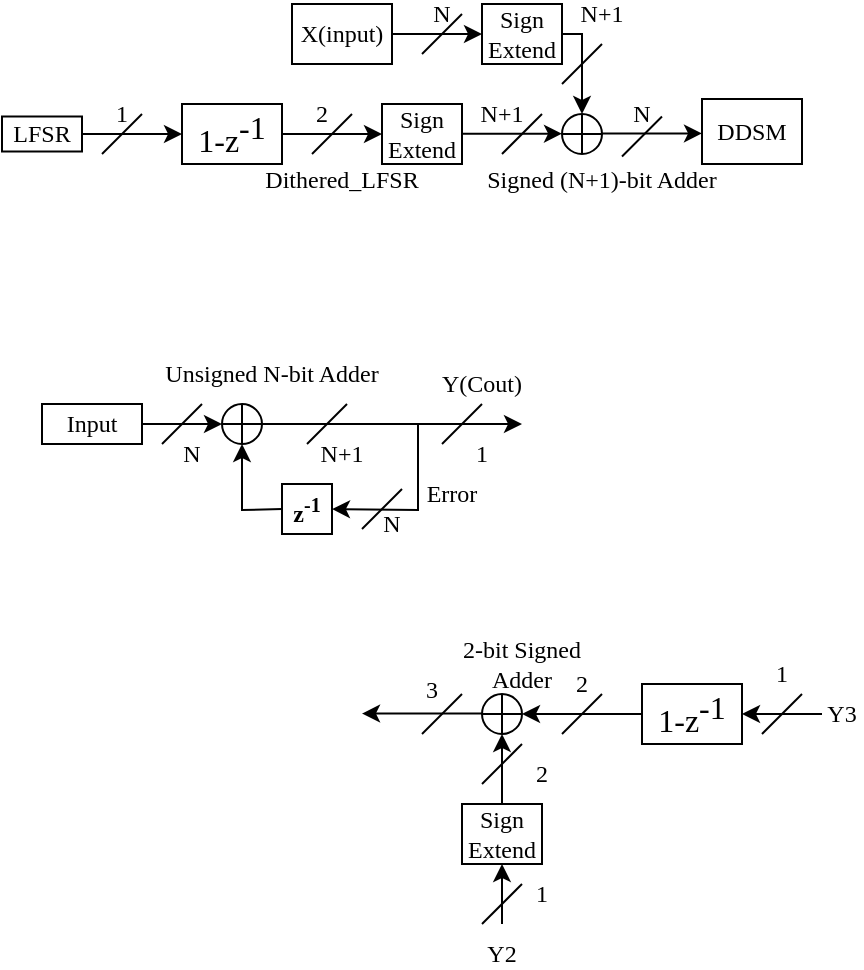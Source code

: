 <mxfile version="24.8.4">
  <diagram name="Page-1" id="TlybpZzslaQXDVMsCImC">
    <mxGraphModel dx="410" dy="226" grid="1" gridSize="10" guides="1" tooltips="1" connect="1" arrows="1" fold="1" page="1" pageScale="1" pageWidth="850" pageHeight="1100" math="0" shadow="0">
      <root>
        <mxCell id="0" />
        <mxCell id="1" parent="0" />
        <mxCell id="6veqzkO-U2l6y4iQRFbG-1" value="&lt;span style=&quot;font-family: &amp;quot;Cambria Math&amp;quot;; font-size: 16px;&quot;&gt;1-z&lt;sup style=&quot;font-size: 16px;&quot;&gt;-1&lt;/sup&gt;&lt;/span&gt;" style="rounded=0;whiteSpace=wrap;html=1;fontSize=16;fontStyle=0" parent="1" vertex="1">
          <mxGeometry x="320" y="200" width="50" height="30" as="geometry" />
        </mxCell>
        <mxCell id="6veqzkO-U2l6y4iQRFbG-2" value="" style="endArrow=classic;html=1;rounded=0;entryX=0;entryY=0.5;entryDx=0;entryDy=0;" parent="1" target="6veqzkO-U2l6y4iQRFbG-1" edge="1">
          <mxGeometry width="50" height="50" relative="1" as="geometry">
            <mxPoint x="270" y="215" as="sourcePoint" />
            <mxPoint x="380" y="240" as="targetPoint" />
          </mxGeometry>
        </mxCell>
        <mxCell id="6veqzkO-U2l6y4iQRFbG-3" value="" style="endArrow=none;html=1;rounded=0;" parent="1" edge="1">
          <mxGeometry width="50" height="50" relative="1" as="geometry">
            <mxPoint x="280" y="225" as="sourcePoint" />
            <mxPoint x="300" y="205" as="targetPoint" />
          </mxGeometry>
        </mxCell>
        <mxCell id="6veqzkO-U2l6y4iQRFbG-4" value="" style="endArrow=classic;html=1;rounded=0;exitX=1;exitY=0.5;exitDx=0;exitDy=0;" parent="1" source="6veqzkO-U2l6y4iQRFbG-1" edge="1">
          <mxGeometry width="50" height="50" relative="1" as="geometry">
            <mxPoint x="330" y="290" as="sourcePoint" />
            <mxPoint x="420" y="215" as="targetPoint" />
          </mxGeometry>
        </mxCell>
        <mxCell id="6veqzkO-U2l6y4iQRFbG-5" value="" style="endArrow=none;html=1;rounded=0;" parent="1" edge="1">
          <mxGeometry width="50" height="50" relative="1" as="geometry">
            <mxPoint x="385" y="225" as="sourcePoint" />
            <mxPoint x="405" y="205" as="targetPoint" />
          </mxGeometry>
        </mxCell>
        <mxCell id="6veqzkO-U2l6y4iQRFbG-7" value="&lt;font face=&quot;palatino&quot;&gt;1&lt;/font&gt;" style="text;strokeColor=none;align=center;fillColor=none;html=1;verticalAlign=middle;whiteSpace=wrap;rounded=0;" parent="1" vertex="1">
          <mxGeometry x="280" y="200" width="20" height="10" as="geometry" />
        </mxCell>
        <mxCell id="6veqzkO-U2l6y4iQRFbG-8" value="&lt;font face=&quot;palatino&quot;&gt;2&lt;/font&gt;" style="text;strokeColor=none;align=center;fillColor=none;html=1;verticalAlign=middle;whiteSpace=wrap;rounded=0;" parent="1" vertex="1">
          <mxGeometry x="380" y="200" width="20" height="10" as="geometry" />
        </mxCell>
        <mxCell id="6veqzkO-U2l6y4iQRFbG-9" value="&lt;font face=&quot;palatino&quot;&gt;Dithered_LFSR&lt;/font&gt;" style="text;strokeColor=none;align=center;fillColor=none;html=1;verticalAlign=middle;whiteSpace=wrap;rounded=0;" parent="1" vertex="1">
          <mxGeometry x="370" y="222.5" width="60" height="30" as="geometry" />
        </mxCell>
        <mxCell id="6veqzkO-U2l6y4iQRFbG-11" value="&lt;font face=&quot;palatino&quot;&gt;Sign Extend&lt;/font&gt;" style="rounded=0;whiteSpace=wrap;html=1;" parent="1" vertex="1">
          <mxGeometry x="420" y="200" width="40" height="30" as="geometry" />
        </mxCell>
        <mxCell id="6veqzkO-U2l6y4iQRFbG-12" value="" style="endArrow=classic;html=1;rounded=0;exitX=1;exitY=0.5;exitDx=0;exitDy=0;" parent="1" edge="1">
          <mxGeometry width="50" height="50" relative="1" as="geometry">
            <mxPoint x="460" y="214.82" as="sourcePoint" />
            <mxPoint x="510" y="214.82" as="targetPoint" />
          </mxGeometry>
        </mxCell>
        <mxCell id="6veqzkO-U2l6y4iQRFbG-13" value="" style="verticalLabelPosition=bottom;verticalAlign=top;html=1;shape=mxgraph.flowchart.summing_function;" parent="1" vertex="1">
          <mxGeometry x="510" y="205" width="20" height="20" as="geometry" />
        </mxCell>
        <mxCell id="6veqzkO-U2l6y4iQRFbG-14" value="&lt;font face=&quot;palatino&quot;&gt;LFSR&lt;/font&gt;" style="rounded=0;whiteSpace=wrap;html=1;" parent="1" vertex="1">
          <mxGeometry x="230" y="206.25" width="40" height="17.5" as="geometry" />
        </mxCell>
        <mxCell id="6veqzkO-U2l6y4iQRFbG-15" value="&lt;font face=&quot;palatino&quot;&gt;X(input)&lt;/font&gt;" style="rounded=0;whiteSpace=wrap;html=1;" parent="1" vertex="1">
          <mxGeometry x="375" y="150" width="50" height="30" as="geometry" />
        </mxCell>
        <mxCell id="6veqzkO-U2l6y4iQRFbG-18" value="" style="endArrow=none;html=1;rounded=0;" parent="1" edge="1">
          <mxGeometry width="50" height="50" relative="1" as="geometry">
            <mxPoint x="480" y="225" as="sourcePoint" />
            <mxPoint x="500" y="205" as="targetPoint" />
          </mxGeometry>
        </mxCell>
        <mxCell id="6veqzkO-U2l6y4iQRFbG-19" value="" style="endArrow=none;html=1;rounded=0;" parent="1" edge="1">
          <mxGeometry width="50" height="50" relative="1" as="geometry">
            <mxPoint x="440" y="175" as="sourcePoint" />
            <mxPoint x="460" y="155" as="targetPoint" />
          </mxGeometry>
        </mxCell>
        <mxCell id="6veqzkO-U2l6y4iQRFbG-20" value="&lt;font face=&quot;palatino&quot;&gt;N+1&lt;/font&gt;" style="text;strokeColor=none;align=center;fillColor=none;html=1;verticalAlign=middle;whiteSpace=wrap;rounded=0;" parent="1" vertex="1">
          <mxGeometry x="470" y="200" width="20" height="10" as="geometry" />
        </mxCell>
        <mxCell id="6veqzkO-U2l6y4iQRFbG-21" value="&lt;font face=&quot;palatino&quot;&gt;N&lt;/font&gt;" style="text;strokeColor=none;align=center;fillColor=none;html=1;verticalAlign=middle;whiteSpace=wrap;rounded=0;" parent="1" vertex="1">
          <mxGeometry x="440" y="150" width="20" height="10" as="geometry" />
        </mxCell>
        <mxCell id="6veqzkO-U2l6y4iQRFbG-23" value="&lt;font face=&quot;palatino&quot;&gt;Signed (N+1)-bit Adder&lt;/font&gt;" style="text;strokeColor=none;align=center;fillColor=none;html=1;verticalAlign=middle;whiteSpace=wrap;rounded=0;" parent="1" vertex="1">
          <mxGeometry x="470" y="222.5" width="120" height="30" as="geometry" />
        </mxCell>
        <mxCell id="6veqzkO-U2l6y4iQRFbG-25" value="&lt;font face=&quot;palatino&quot;&gt;N&lt;/font&gt;" style="text;strokeColor=none;align=center;fillColor=none;html=1;verticalAlign=middle;whiteSpace=wrap;rounded=0;" parent="1" vertex="1">
          <mxGeometry x="540" y="200" width="20" height="10" as="geometry" />
        </mxCell>
        <mxCell id="6veqzkO-U2l6y4iQRFbG-26" value="" style="endArrow=classic;html=1;rounded=0;exitX=1;exitY=0.5;exitDx=0;exitDy=0;" parent="1" edge="1">
          <mxGeometry width="50" height="50" relative="1" as="geometry">
            <mxPoint x="530" y="214.71" as="sourcePoint" />
            <mxPoint x="580" y="214.71" as="targetPoint" />
          </mxGeometry>
        </mxCell>
        <mxCell id="6veqzkO-U2l6y4iQRFbG-27" value="" style="endArrow=none;html=1;rounded=0;" parent="1" edge="1">
          <mxGeometry width="50" height="50" relative="1" as="geometry">
            <mxPoint x="540" y="226.25" as="sourcePoint" />
            <mxPoint x="560" y="206.25" as="targetPoint" />
          </mxGeometry>
        </mxCell>
        <mxCell id="6veqzkO-U2l6y4iQRFbG-30" value="&lt;font face=&quot;palatino&quot;&gt;DDSM&lt;/font&gt;" style="rounded=0;whiteSpace=wrap;html=1;" parent="1" vertex="1">
          <mxGeometry x="580" y="197.5" width="50" height="32.5" as="geometry" />
        </mxCell>
        <mxCell id="S21yW_5OvG6vhrkAPv5P-1" value="&lt;font face=&quot;palatino&quot;&gt;Sign Extend&lt;/font&gt;" style="rounded=0;whiteSpace=wrap;html=1;" vertex="1" parent="1">
          <mxGeometry x="470" y="150" width="40" height="30" as="geometry" />
        </mxCell>
        <mxCell id="S21yW_5OvG6vhrkAPv5P-4" style="edgeStyle=orthogonalEdgeStyle;rounded=0;orthogonalLoop=1;jettySize=auto;html=1;entryX=0.5;entryY=0;entryDx=0;entryDy=0;entryPerimeter=0;exitX=1;exitY=0.5;exitDx=0;exitDy=0;" edge="1" parent="1" source="S21yW_5OvG6vhrkAPv5P-1" target="6veqzkO-U2l6y4iQRFbG-13">
          <mxGeometry relative="1" as="geometry">
            <mxPoint x="510" y="160" as="sourcePoint" />
            <mxPoint x="540" y="185" as="targetPoint" />
            <Array as="points">
              <mxPoint x="520" y="165" />
            </Array>
          </mxGeometry>
        </mxCell>
        <mxCell id="S21yW_5OvG6vhrkAPv5P-5" value="" style="endArrow=classic;html=1;rounded=0;exitX=1;exitY=0.5;exitDx=0;exitDy=0;entryX=0;entryY=0.5;entryDx=0;entryDy=0;" edge="1" parent="1" source="6veqzkO-U2l6y4iQRFbG-15" target="S21yW_5OvG6vhrkAPv5P-1">
          <mxGeometry width="50" height="50" relative="1" as="geometry">
            <mxPoint x="440" y="200" as="sourcePoint" />
            <mxPoint x="490" y="150" as="targetPoint" />
          </mxGeometry>
        </mxCell>
        <mxCell id="S21yW_5OvG6vhrkAPv5P-6" value="" style="endArrow=none;html=1;rounded=0;" edge="1" parent="1">
          <mxGeometry width="50" height="50" relative="1" as="geometry">
            <mxPoint x="510" y="190" as="sourcePoint" />
            <mxPoint x="530" y="170" as="targetPoint" />
          </mxGeometry>
        </mxCell>
        <mxCell id="S21yW_5OvG6vhrkAPv5P-7" value="&lt;font face=&quot;palatino&quot;&gt;N+1&lt;/font&gt;" style="text;strokeColor=none;align=center;fillColor=none;html=1;verticalAlign=middle;whiteSpace=wrap;rounded=0;" vertex="1" parent="1">
          <mxGeometry x="520" y="150" width="20" height="10" as="geometry" />
        </mxCell>
        <mxCell id="S21yW_5OvG6vhrkAPv5P-8" value="&lt;span style=&quot;font-family: &amp;quot;Cambria Math&amp;quot;; font-weight: bold;&quot;&gt;z&lt;sup&gt;-1&lt;/sup&gt;&lt;/span&gt;" style="whiteSpace=wrap;html=1;aspect=fixed;" vertex="1" parent="1">
          <mxGeometry x="370" y="390" width="25" height="25" as="geometry" />
        </mxCell>
        <mxCell id="S21yW_5OvG6vhrkAPv5P-9" value="" style="verticalLabelPosition=bottom;verticalAlign=top;html=1;shape=mxgraph.flowchart.summing_function;" vertex="1" parent="1">
          <mxGeometry x="340" y="350" width="20" height="20" as="geometry" />
        </mxCell>
        <mxCell id="S21yW_5OvG6vhrkAPv5P-12" value="" style="endArrow=classic;html=1;rounded=0;entryX=0;entryY=0.5;entryDx=0;entryDy=0;entryPerimeter=0;" edge="1" parent="1" target="S21yW_5OvG6vhrkAPv5P-9">
          <mxGeometry width="50" height="50" relative="1" as="geometry">
            <mxPoint x="300" y="360" as="sourcePoint" />
            <mxPoint x="440" y="390" as="targetPoint" />
          </mxGeometry>
        </mxCell>
        <mxCell id="S21yW_5OvG6vhrkAPv5P-13" value="" style="endArrow=classic;html=1;rounded=0;exitX=1;exitY=0.5;exitDx=0;exitDy=0;exitPerimeter=0;" edge="1" parent="1" source="S21yW_5OvG6vhrkAPv5P-9">
          <mxGeometry width="50" height="50" relative="1" as="geometry">
            <mxPoint x="390" y="400" as="sourcePoint" />
            <mxPoint x="490" y="360" as="targetPoint" />
          </mxGeometry>
        </mxCell>
        <mxCell id="S21yW_5OvG6vhrkAPv5P-15" value="" style="endArrow=classic;html=1;rounded=0;entryX=1;entryY=0.5;entryDx=0;entryDy=0;" edge="1" parent="1" target="S21yW_5OvG6vhrkAPv5P-8">
          <mxGeometry width="50" height="50" relative="1" as="geometry">
            <mxPoint x="438" y="360" as="sourcePoint" />
            <mxPoint x="413" y="402.5" as="targetPoint" />
            <Array as="points">
              <mxPoint x="438" y="403" />
            </Array>
          </mxGeometry>
        </mxCell>
        <mxCell id="S21yW_5OvG6vhrkAPv5P-16" value="" style="endArrow=classic;html=1;rounded=0;entryX=0.5;entryY=1;entryDx=0;entryDy=0;entryPerimeter=0;exitX=0;exitY=0.5;exitDx=0;exitDy=0;" edge="1" parent="1" source="S21yW_5OvG6vhrkAPv5P-8" target="S21yW_5OvG6vhrkAPv5P-9">
          <mxGeometry width="50" height="50" relative="1" as="geometry">
            <mxPoint x="350" y="400" as="sourcePoint" />
            <mxPoint x="400" y="350" as="targetPoint" />
            <Array as="points">
              <mxPoint x="350" y="403" />
            </Array>
          </mxGeometry>
        </mxCell>
        <mxCell id="S21yW_5OvG6vhrkAPv5P-17" value="" style="endArrow=none;html=1;rounded=0;" edge="1" parent="1">
          <mxGeometry width="50" height="50" relative="1" as="geometry">
            <mxPoint x="310" y="370" as="sourcePoint" />
            <mxPoint x="330" y="350" as="targetPoint" />
          </mxGeometry>
        </mxCell>
        <mxCell id="S21yW_5OvG6vhrkAPv5P-18" value="" style="endArrow=none;html=1;rounded=0;" edge="1" parent="1">
          <mxGeometry width="50" height="50" relative="1" as="geometry">
            <mxPoint x="410" y="412.5" as="sourcePoint" />
            <mxPoint x="430" y="392.5" as="targetPoint" />
          </mxGeometry>
        </mxCell>
        <mxCell id="S21yW_5OvG6vhrkAPv5P-19" value="" style="endArrow=none;html=1;rounded=0;" edge="1" parent="1">
          <mxGeometry width="50" height="50" relative="1" as="geometry">
            <mxPoint x="382.5" y="370" as="sourcePoint" />
            <mxPoint x="402.5" y="350" as="targetPoint" />
          </mxGeometry>
        </mxCell>
        <mxCell id="S21yW_5OvG6vhrkAPv5P-20" value="" style="endArrow=none;html=1;rounded=0;" edge="1" parent="1">
          <mxGeometry width="50" height="50" relative="1" as="geometry">
            <mxPoint x="450" y="370" as="sourcePoint" />
            <mxPoint x="470" y="350" as="targetPoint" />
          </mxGeometry>
        </mxCell>
        <mxCell id="S21yW_5OvG6vhrkAPv5P-21" value="&lt;font face=&quot;palatino&quot;&gt;N&lt;/font&gt;" style="text;strokeColor=none;align=center;fillColor=none;html=1;verticalAlign=middle;whiteSpace=wrap;rounded=0;" vertex="1" parent="1">
          <mxGeometry x="320" y="370" width="10" height="10" as="geometry" />
        </mxCell>
        <mxCell id="S21yW_5OvG6vhrkAPv5P-23" value="&lt;font face=&quot;palatino&quot;&gt;N&lt;/font&gt;" style="text;strokeColor=none;align=center;fillColor=none;html=1;verticalAlign=middle;whiteSpace=wrap;rounded=0;" vertex="1" parent="1">
          <mxGeometry x="415" y="405" width="20" height="10" as="geometry" />
        </mxCell>
        <mxCell id="S21yW_5OvG6vhrkAPv5P-24" value="&lt;font face=&quot;palatino&quot;&gt;N+1&lt;/font&gt;" style="text;strokeColor=none;align=center;fillColor=none;html=1;verticalAlign=middle;whiteSpace=wrap;rounded=0;" vertex="1" parent="1">
          <mxGeometry x="390" y="370" width="20" height="10" as="geometry" />
        </mxCell>
        <mxCell id="S21yW_5OvG6vhrkAPv5P-25" value="&lt;font face=&quot;palatino&quot;&gt;1&lt;/font&gt;" style="text;strokeColor=none;align=center;fillColor=none;html=1;verticalAlign=middle;whiteSpace=wrap;rounded=0;" vertex="1" parent="1">
          <mxGeometry x="460" y="370" width="20" height="10" as="geometry" />
        </mxCell>
        <mxCell id="S21yW_5OvG6vhrkAPv5P-26" value="&lt;font face=&quot;palatino&quot;&gt;Input&lt;/font&gt;" style="rounded=0;whiteSpace=wrap;html=1;" vertex="1" parent="1">
          <mxGeometry x="250" y="350" width="50" height="20" as="geometry" />
        </mxCell>
        <mxCell id="S21yW_5OvG6vhrkAPv5P-27" value="&lt;font face=&quot;palatino&quot;&gt;Unsigned N-bit Adder&lt;/font&gt;" style="text;strokeColor=none;align=center;fillColor=none;html=1;verticalAlign=middle;whiteSpace=wrap;rounded=0;" vertex="1" parent="1">
          <mxGeometry x="305" y="320" width="120" height="30" as="geometry" />
        </mxCell>
        <mxCell id="S21yW_5OvG6vhrkAPv5P-29" value="&lt;font face=&quot;palatino&quot;&gt;Y(Cout)&lt;/font&gt;" style="text;strokeColor=none;align=center;fillColor=none;html=1;verticalAlign=middle;whiteSpace=wrap;rounded=0;" vertex="1" parent="1">
          <mxGeometry x="450" y="330" width="40" height="20" as="geometry" />
        </mxCell>
        <mxCell id="S21yW_5OvG6vhrkAPv5P-31" value="&lt;font face=&quot;palatino&quot;&gt;Error&lt;/font&gt;" style="text;strokeColor=none;align=center;fillColor=none;html=1;verticalAlign=middle;whiteSpace=wrap;rounded=0;" vertex="1" parent="1">
          <mxGeometry x="440" y="390" width="30" height="10" as="geometry" />
        </mxCell>
        <mxCell id="S21yW_5OvG6vhrkAPv5P-32" value="&lt;span style=&quot;font-family: &amp;quot;Cambria Math&amp;quot;; font-size: 16px;&quot;&gt;1-z&lt;sup style=&quot;font-size: 16px;&quot;&gt;-1&lt;/sup&gt;&lt;/span&gt;" style="rounded=0;whiteSpace=wrap;html=1;fontSize=16;fontStyle=0" vertex="1" parent="1">
          <mxGeometry x="550" y="490" width="50" height="30" as="geometry" />
        </mxCell>
        <mxCell id="S21yW_5OvG6vhrkAPv5P-33" value="" style="endArrow=classic;html=1;rounded=0;entryX=1;entryY=0.5;entryDx=0;entryDy=0;" edge="1" parent="1" target="S21yW_5OvG6vhrkAPv5P-32">
          <mxGeometry width="50" height="50" relative="1" as="geometry">
            <mxPoint x="640" y="505" as="sourcePoint" />
            <mxPoint x="470" y="480" as="targetPoint" />
          </mxGeometry>
        </mxCell>
        <mxCell id="S21yW_5OvG6vhrkAPv5P-34" value="" style="endArrow=none;html=1;rounded=0;" edge="1" parent="1">
          <mxGeometry width="50" height="50" relative="1" as="geometry">
            <mxPoint x="610" y="515" as="sourcePoint" />
            <mxPoint x="630" y="495" as="targetPoint" />
          </mxGeometry>
        </mxCell>
        <mxCell id="S21yW_5OvG6vhrkAPv5P-35" value="&lt;font face=&quot;palatino&quot;&gt;Y3&lt;/font&gt;" style="text;strokeColor=none;align=center;fillColor=none;html=1;verticalAlign=middle;whiteSpace=wrap;rounded=0;" vertex="1" parent="1">
          <mxGeometry x="640" y="500" width="20" height="10" as="geometry" />
        </mxCell>
        <mxCell id="S21yW_5OvG6vhrkAPv5P-36" value="&lt;font face=&quot;palatino&quot;&gt;1&lt;/font&gt;" style="text;strokeColor=none;align=center;fillColor=none;html=1;verticalAlign=middle;whiteSpace=wrap;rounded=0;" vertex="1" parent="1">
          <mxGeometry x="610" y="480" width="20" height="10" as="geometry" />
        </mxCell>
        <mxCell id="S21yW_5OvG6vhrkAPv5P-37" value="" style="verticalLabelPosition=bottom;verticalAlign=top;html=1;shape=mxgraph.flowchart.summing_function;" vertex="1" parent="1">
          <mxGeometry x="470" y="495" width="20" height="20" as="geometry" />
        </mxCell>
        <mxCell id="S21yW_5OvG6vhrkAPv5P-38" style="edgeStyle=orthogonalEdgeStyle;rounded=0;orthogonalLoop=1;jettySize=auto;html=1;entryX=1;entryY=0.5;entryDx=0;entryDy=0;entryPerimeter=0;" edge="1" parent="1" source="S21yW_5OvG6vhrkAPv5P-32" target="S21yW_5OvG6vhrkAPv5P-37">
          <mxGeometry relative="1" as="geometry" />
        </mxCell>
        <mxCell id="S21yW_5OvG6vhrkAPv5P-39" value="" style="endArrow=none;html=1;rounded=0;" edge="1" parent="1">
          <mxGeometry width="50" height="50" relative="1" as="geometry">
            <mxPoint x="510" y="515" as="sourcePoint" />
            <mxPoint x="530" y="495" as="targetPoint" />
          </mxGeometry>
        </mxCell>
        <mxCell id="S21yW_5OvG6vhrkAPv5P-40" value="&lt;font face=&quot;palatino&quot;&gt;2&lt;/font&gt;" style="text;strokeColor=none;align=center;fillColor=none;html=1;verticalAlign=middle;whiteSpace=wrap;rounded=0;" vertex="1" parent="1">
          <mxGeometry x="510" y="485" width="20" height="10" as="geometry" />
        </mxCell>
        <mxCell id="S21yW_5OvG6vhrkAPv5P-41" value="&lt;font face=&quot;palatino&quot;&gt;Sign Extend&lt;/font&gt;" style="rounded=0;whiteSpace=wrap;html=1;" vertex="1" parent="1">
          <mxGeometry x="460" y="550" width="40" height="30" as="geometry" />
        </mxCell>
        <mxCell id="S21yW_5OvG6vhrkAPv5P-42" style="edgeStyle=orthogonalEdgeStyle;rounded=0;orthogonalLoop=1;jettySize=auto;html=1;entryX=0.5;entryY=1;entryDx=0;entryDy=0;entryPerimeter=0;" edge="1" parent="1" source="S21yW_5OvG6vhrkAPv5P-41" target="S21yW_5OvG6vhrkAPv5P-37">
          <mxGeometry relative="1" as="geometry" />
        </mxCell>
        <mxCell id="S21yW_5OvG6vhrkAPv5P-43" value="" style="endArrow=none;html=1;rounded=0;" edge="1" parent="1">
          <mxGeometry width="50" height="50" relative="1" as="geometry">
            <mxPoint x="470" y="540" as="sourcePoint" />
            <mxPoint x="490" y="520" as="targetPoint" />
          </mxGeometry>
        </mxCell>
        <mxCell id="S21yW_5OvG6vhrkAPv5P-44" value="&lt;font face=&quot;palatino&quot;&gt;2&lt;/font&gt;" style="text;strokeColor=none;align=center;fillColor=none;html=1;verticalAlign=middle;whiteSpace=wrap;rounded=0;" vertex="1" parent="1">
          <mxGeometry x="490" y="530" width="20" height="10" as="geometry" />
        </mxCell>
        <mxCell id="S21yW_5OvG6vhrkAPv5P-46" value="" style="endArrow=classic;html=1;rounded=0;entryX=0.5;entryY=1;entryDx=0;entryDy=0;" edge="1" parent="1" target="S21yW_5OvG6vhrkAPv5P-41">
          <mxGeometry width="50" height="50" relative="1" as="geometry">
            <mxPoint x="480" y="610" as="sourcePoint" />
            <mxPoint x="480" y="600" as="targetPoint" />
          </mxGeometry>
        </mxCell>
        <mxCell id="S21yW_5OvG6vhrkAPv5P-47" value="" style="endArrow=none;html=1;rounded=0;" edge="1" parent="1">
          <mxGeometry width="50" height="50" relative="1" as="geometry">
            <mxPoint x="470" y="610" as="sourcePoint" />
            <mxPoint x="490" y="590" as="targetPoint" />
          </mxGeometry>
        </mxCell>
        <mxCell id="S21yW_5OvG6vhrkAPv5P-48" value="&lt;font face=&quot;palatino&quot;&gt;1&lt;/font&gt;" style="text;strokeColor=none;align=center;fillColor=none;html=1;verticalAlign=middle;whiteSpace=wrap;rounded=0;" vertex="1" parent="1">
          <mxGeometry x="490" y="590" width="20" height="10" as="geometry" />
        </mxCell>
        <mxCell id="S21yW_5OvG6vhrkAPv5P-49" value="&lt;font face=&quot;palatino&quot;&gt;Y2&lt;/font&gt;" style="text;strokeColor=none;align=center;fillColor=none;html=1;verticalAlign=middle;whiteSpace=wrap;rounded=0;" vertex="1" parent="1">
          <mxGeometry x="470" y="620" width="20" height="10" as="geometry" />
        </mxCell>
        <mxCell id="S21yW_5OvG6vhrkAPv5P-50" value="&lt;font face=&quot;palatino&quot;&gt;2-bit Signed Adder&lt;/font&gt;" style="text;strokeColor=none;align=center;fillColor=none;html=1;verticalAlign=middle;whiteSpace=wrap;rounded=0;" vertex="1" parent="1">
          <mxGeometry x="450" y="465" width="80" height="30" as="geometry" />
        </mxCell>
        <mxCell id="S21yW_5OvG6vhrkAPv5P-51" style="edgeStyle=orthogonalEdgeStyle;rounded=0;orthogonalLoop=1;jettySize=auto;html=1;entryX=1;entryY=0.5;entryDx=0;entryDy=0;entryPerimeter=0;" edge="1" parent="1">
          <mxGeometry relative="1" as="geometry">
            <mxPoint x="470" y="504.77" as="sourcePoint" />
            <mxPoint x="410" y="504.77" as="targetPoint" />
          </mxGeometry>
        </mxCell>
        <mxCell id="S21yW_5OvG6vhrkAPv5P-52" value="" style="endArrow=none;html=1;rounded=0;" edge="1" parent="1">
          <mxGeometry width="50" height="50" relative="1" as="geometry">
            <mxPoint x="440" y="515" as="sourcePoint" />
            <mxPoint x="460" y="495" as="targetPoint" />
          </mxGeometry>
        </mxCell>
        <mxCell id="S21yW_5OvG6vhrkAPv5P-53" value="&lt;font face=&quot;palatino&quot;&gt;3&lt;/font&gt;" style="text;strokeColor=none;align=center;fillColor=none;html=1;verticalAlign=middle;whiteSpace=wrap;rounded=0;" vertex="1" parent="1">
          <mxGeometry x="430" y="485" width="30" height="15" as="geometry" />
        </mxCell>
      </root>
    </mxGraphModel>
  </diagram>
</mxfile>
